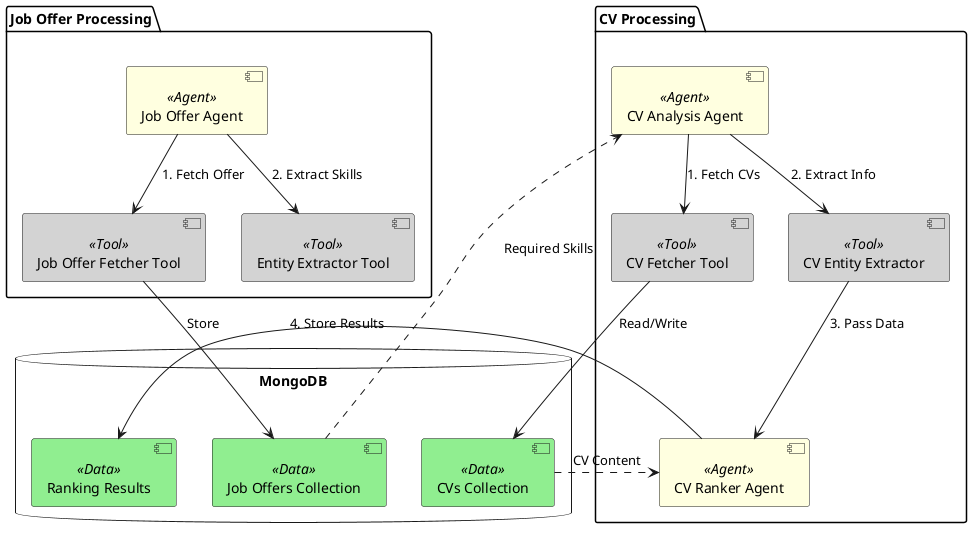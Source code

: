 @startuml CV and Job Offer Processing

skinparam componentStyle uml2
skinparam component {
    BackgroundColor<<Agent>> LightYellow
    BackgroundColor<<Tool>> LightGray
    BackgroundColor<<Data>> LightGreen
}

package "Job Offer Processing" {
    [Job Offer Agent] <<Agent>> as job_agent
    [Job Offer Fetcher Tool] <<Tool>> as job_tool
    [Entity Extractor Tool] <<Tool>> as entity_tool
}

package "CV Processing" {
    [CV Analysis Agent] <<Agent>> as cv_agent
    [CV Ranker Agent] <<Agent>> as rank_agent
    [CV Fetcher Tool] <<Tool>> as cv_tool
    [CV Entity Extractor] <<Tool>> as cv_entity_tool
}

database "MongoDB" {
    [Job Offers Collection] <<Data>> as job_data
    [CVs Collection] <<Data>> as cv_data
    [Ranking Results] <<Data>> as rank_data
}

' Job Processing Flow
job_agent --> job_tool : "1. Fetch Offer"
job_tool --> job_data : "Store"
job_agent --> entity_tool : "2. Extract Skills"

' CV Processing Flow
cv_agent --> cv_tool : "1. Fetch CVs"
cv_tool --> cv_data : "Read/Write"
cv_agent --> cv_entity_tool : "2. Extract Info"
cv_entity_tool --> rank_agent : "3. Pass Data"
rank_agent --> rank_data : "4. Store Results"

' Data Dependencies
job_data ..> cv_agent : "Required Skills"
cv_data ..> rank_agent : "CV Content"

@enduml 